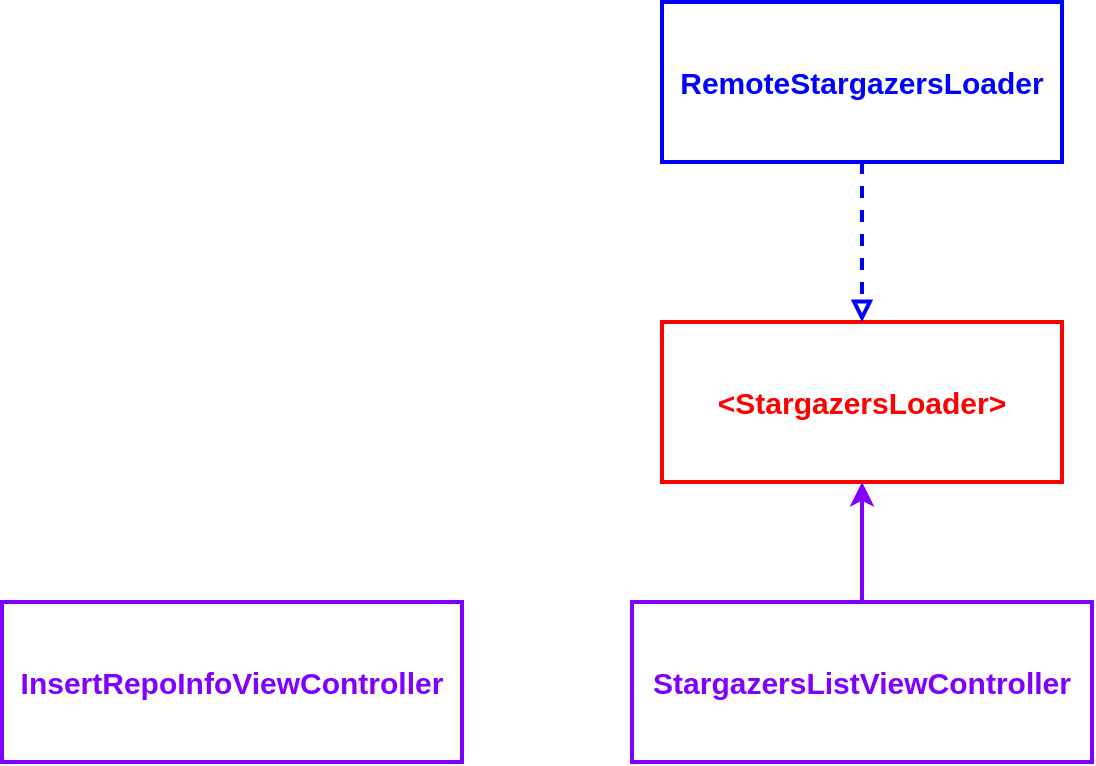 <mxfile version="14.6.13" type="device"><diagram id="zfFk2GnqR2T1KwoDTGku" name="Page-1"><mxGraphModel dx="2498" dy="2145" grid="1" gridSize="10" guides="1" tooltips="1" connect="1" arrows="1" fold="1" page="0" pageScale="1" pageWidth="827" pageHeight="1169" math="0" shadow="0"><root><mxCell id="0"/><mxCell id="1" parent="0"/><mxCell id="_gjuGQUOKB3lQBDrmwEA-5" style="edgeStyle=orthogonalEdgeStyle;rounded=0;orthogonalLoop=1;jettySize=auto;html=1;entryX=0.5;entryY=1;entryDx=0;entryDy=0;fontSize=12;strokeColor=#7F00FF;strokeWidth=2;" parent="1" source="_gjuGQUOKB3lQBDrmwEA-1" target="_gjuGQUOKB3lQBDrmwEA-3" edge="1"><mxGeometry relative="1" as="geometry"/></mxCell><mxCell id="_gjuGQUOKB3lQBDrmwEA-1" value="StargazersListViewController" style="rounded=0;whiteSpace=wrap;html=1;strokeWidth=2;fontSize=15;fontStyle=1;strokeColor=#7F00FF;fontColor=#7F00FF;" parent="1" vertex="1"><mxGeometry x="-835" y="-500" width="230" height="80" as="geometry"/></mxCell><mxCell id="_gjuGQUOKB3lQBDrmwEA-3" value="&amp;lt;StargazersLoader&amp;gt;" style="rounded=0;whiteSpace=wrap;html=1;fontSize=15;strokeWidth=2;fontStyle=1;strokeColor=#FF0000;fontColor=#FF0000;" parent="1" vertex="1"><mxGeometry x="-820" y="-640" width="200" height="80" as="geometry"/></mxCell><mxCell id="_gjuGQUOKB3lQBDrmwEA-6" style="edgeStyle=orthogonalEdgeStyle;rounded=0;orthogonalLoop=1;jettySize=auto;html=1;entryX=0.5;entryY=0;entryDx=0;entryDy=0;fontSize=12;dashed=1;endArrow=block;endFill=0;strokeWidth=2;strokeColor=#0000FF;exitX=0.5;exitY=1;exitDx=0;exitDy=0;" parent="1" source="_gjuGQUOKB3lQBDrmwEA-4" target="_gjuGQUOKB3lQBDrmwEA-3" edge="1"><mxGeometry relative="1" as="geometry"><Array as="points"><mxPoint x="-720" y="-660"/><mxPoint x="-720" y="-660"/></Array></mxGeometry></mxCell><mxCell id="_gjuGQUOKB3lQBDrmwEA-4" value="RemoteStargazersLoader" style="rounded=0;whiteSpace=wrap;html=1;fontSize=15;strokeWidth=2;fontStyle=1;strokeColor=#0000FF;fontColor=#0000FF;" parent="1" vertex="1"><mxGeometry x="-820" y="-800" width="200" height="80" as="geometry"/></mxCell><mxCell id="_gjuGQUOKB3lQBDrmwEA-9" value="InsertRepoInfoViewController" style="rounded=0;whiteSpace=wrap;html=1;strokeWidth=2;fontSize=15;fontStyle=1;strokeColor=#7F00FF;fontColor=#7F00FF;" parent="1" vertex="1"><mxGeometry x="-1150" y="-500" width="230" height="80" as="geometry"/></mxCell></root></mxGraphModel></diagram></mxfile>